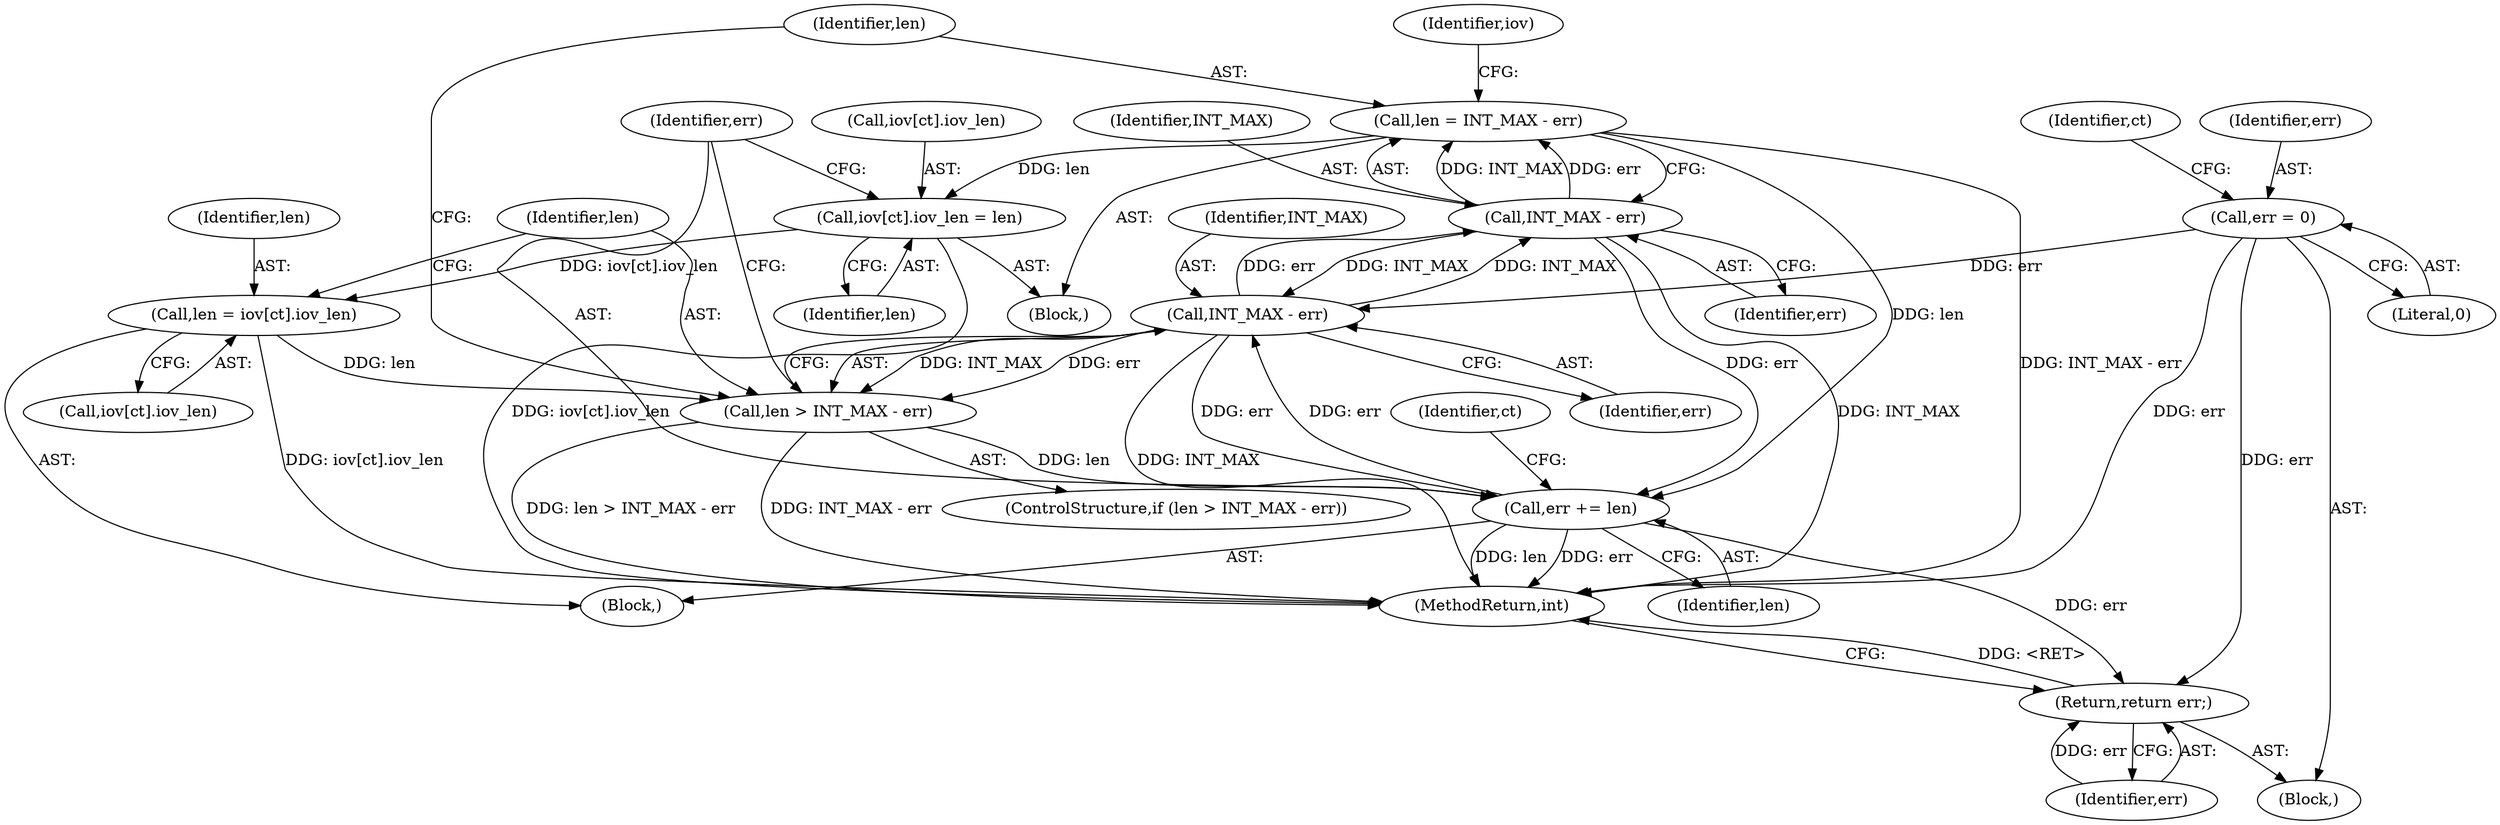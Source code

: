 digraph "0_linux_f3d3342602f8bcbf37d7c46641cb9bca7618eb1c_14@integer" {
"1000212" [label="(Call,len = INT_MAX - err)"];
"1000214" [label="(Call,INT_MAX - err)"];
"1000208" [label="(Call,INT_MAX - err)"];
"1000224" [label="(Call,err += len)"];
"1000206" [label="(Call,len > INT_MAX - err)"];
"1000198" [label="(Call,len = iov[ct].iov_len)"];
"1000217" [label="(Call,iov[ct].iov_len = len)"];
"1000212" [label="(Call,len = INT_MAX - err)"];
"1000182" [label="(Call,err = 0)"];
"1000227" [label="(Return,return err;)"];
"1000183" [label="(Identifier,err)"];
"1000218" [label="(Call,iov[ct].iov_len)"];
"1000205" [label="(ControlStructure,if (len > INT_MAX - err))"];
"1000210" [label="(Identifier,err)"];
"1000223" [label="(Identifier,len)"];
"1000206" [label="(Call,len > INT_MAX - err)"];
"1000216" [label="(Identifier,err)"];
"1000105" [label="(Block,)"];
"1000207" [label="(Identifier,len)"];
"1000225" [label="(Identifier,err)"];
"1000213" [label="(Identifier,len)"];
"1000187" [label="(Identifier,ct)"];
"1000215" [label="(Identifier,INT_MAX)"];
"1000229" [label="(MethodReturn,int)"];
"1000198" [label="(Call,len = iov[ct].iov_len)"];
"1000184" [label="(Literal,0)"];
"1000200" [label="(Call,iov[ct].iov_len)"];
"1000227" [label="(Return,return err;)"];
"1000199" [label="(Identifier,len)"];
"1000208" [label="(Call,INT_MAX - err)"];
"1000228" [label="(Identifier,err)"];
"1000195" [label="(Identifier,ct)"];
"1000224" [label="(Call,err += len)"];
"1000212" [label="(Call,len = INT_MAX - err)"];
"1000220" [label="(Identifier,iov)"];
"1000217" [label="(Call,iov[ct].iov_len = len)"];
"1000182" [label="(Call,err = 0)"];
"1000211" [label="(Block,)"];
"1000209" [label="(Identifier,INT_MAX)"];
"1000214" [label="(Call,INT_MAX - err)"];
"1000226" [label="(Identifier,len)"];
"1000196" [label="(Block,)"];
"1000212" -> "1000211"  [label="AST: "];
"1000212" -> "1000214"  [label="CFG: "];
"1000213" -> "1000212"  [label="AST: "];
"1000214" -> "1000212"  [label="AST: "];
"1000220" -> "1000212"  [label="CFG: "];
"1000212" -> "1000229"  [label="DDG: INT_MAX - err"];
"1000214" -> "1000212"  [label="DDG: INT_MAX"];
"1000214" -> "1000212"  [label="DDG: err"];
"1000212" -> "1000217"  [label="DDG: len"];
"1000212" -> "1000224"  [label="DDG: len"];
"1000214" -> "1000216"  [label="CFG: "];
"1000215" -> "1000214"  [label="AST: "];
"1000216" -> "1000214"  [label="AST: "];
"1000214" -> "1000229"  [label="DDG: INT_MAX"];
"1000214" -> "1000208"  [label="DDG: INT_MAX"];
"1000208" -> "1000214"  [label="DDG: INT_MAX"];
"1000208" -> "1000214"  [label="DDG: err"];
"1000214" -> "1000224"  [label="DDG: err"];
"1000208" -> "1000206"  [label="AST: "];
"1000208" -> "1000210"  [label="CFG: "];
"1000209" -> "1000208"  [label="AST: "];
"1000210" -> "1000208"  [label="AST: "];
"1000206" -> "1000208"  [label="CFG: "];
"1000208" -> "1000229"  [label="DDG: INT_MAX"];
"1000208" -> "1000206"  [label="DDG: INT_MAX"];
"1000208" -> "1000206"  [label="DDG: err"];
"1000224" -> "1000208"  [label="DDG: err"];
"1000182" -> "1000208"  [label="DDG: err"];
"1000208" -> "1000224"  [label="DDG: err"];
"1000224" -> "1000196"  [label="AST: "];
"1000224" -> "1000226"  [label="CFG: "];
"1000225" -> "1000224"  [label="AST: "];
"1000226" -> "1000224"  [label="AST: "];
"1000195" -> "1000224"  [label="CFG: "];
"1000224" -> "1000229"  [label="DDG: err"];
"1000224" -> "1000229"  [label="DDG: len"];
"1000206" -> "1000224"  [label="DDG: len"];
"1000224" -> "1000227"  [label="DDG: err"];
"1000206" -> "1000205"  [label="AST: "];
"1000207" -> "1000206"  [label="AST: "];
"1000213" -> "1000206"  [label="CFG: "];
"1000225" -> "1000206"  [label="CFG: "];
"1000206" -> "1000229"  [label="DDG: len > INT_MAX - err"];
"1000206" -> "1000229"  [label="DDG: INT_MAX - err"];
"1000198" -> "1000206"  [label="DDG: len"];
"1000198" -> "1000196"  [label="AST: "];
"1000198" -> "1000200"  [label="CFG: "];
"1000199" -> "1000198"  [label="AST: "];
"1000200" -> "1000198"  [label="AST: "];
"1000207" -> "1000198"  [label="CFG: "];
"1000198" -> "1000229"  [label="DDG: iov[ct].iov_len"];
"1000217" -> "1000198"  [label="DDG: iov[ct].iov_len"];
"1000217" -> "1000211"  [label="AST: "];
"1000217" -> "1000223"  [label="CFG: "];
"1000218" -> "1000217"  [label="AST: "];
"1000223" -> "1000217"  [label="AST: "];
"1000225" -> "1000217"  [label="CFG: "];
"1000217" -> "1000229"  [label="DDG: iov[ct].iov_len"];
"1000182" -> "1000105"  [label="AST: "];
"1000182" -> "1000184"  [label="CFG: "];
"1000183" -> "1000182"  [label="AST: "];
"1000184" -> "1000182"  [label="AST: "];
"1000187" -> "1000182"  [label="CFG: "];
"1000182" -> "1000229"  [label="DDG: err"];
"1000182" -> "1000227"  [label="DDG: err"];
"1000227" -> "1000105"  [label="AST: "];
"1000227" -> "1000228"  [label="CFG: "];
"1000228" -> "1000227"  [label="AST: "];
"1000229" -> "1000227"  [label="CFG: "];
"1000227" -> "1000229"  [label="DDG: <RET>"];
"1000228" -> "1000227"  [label="DDG: err"];
}
